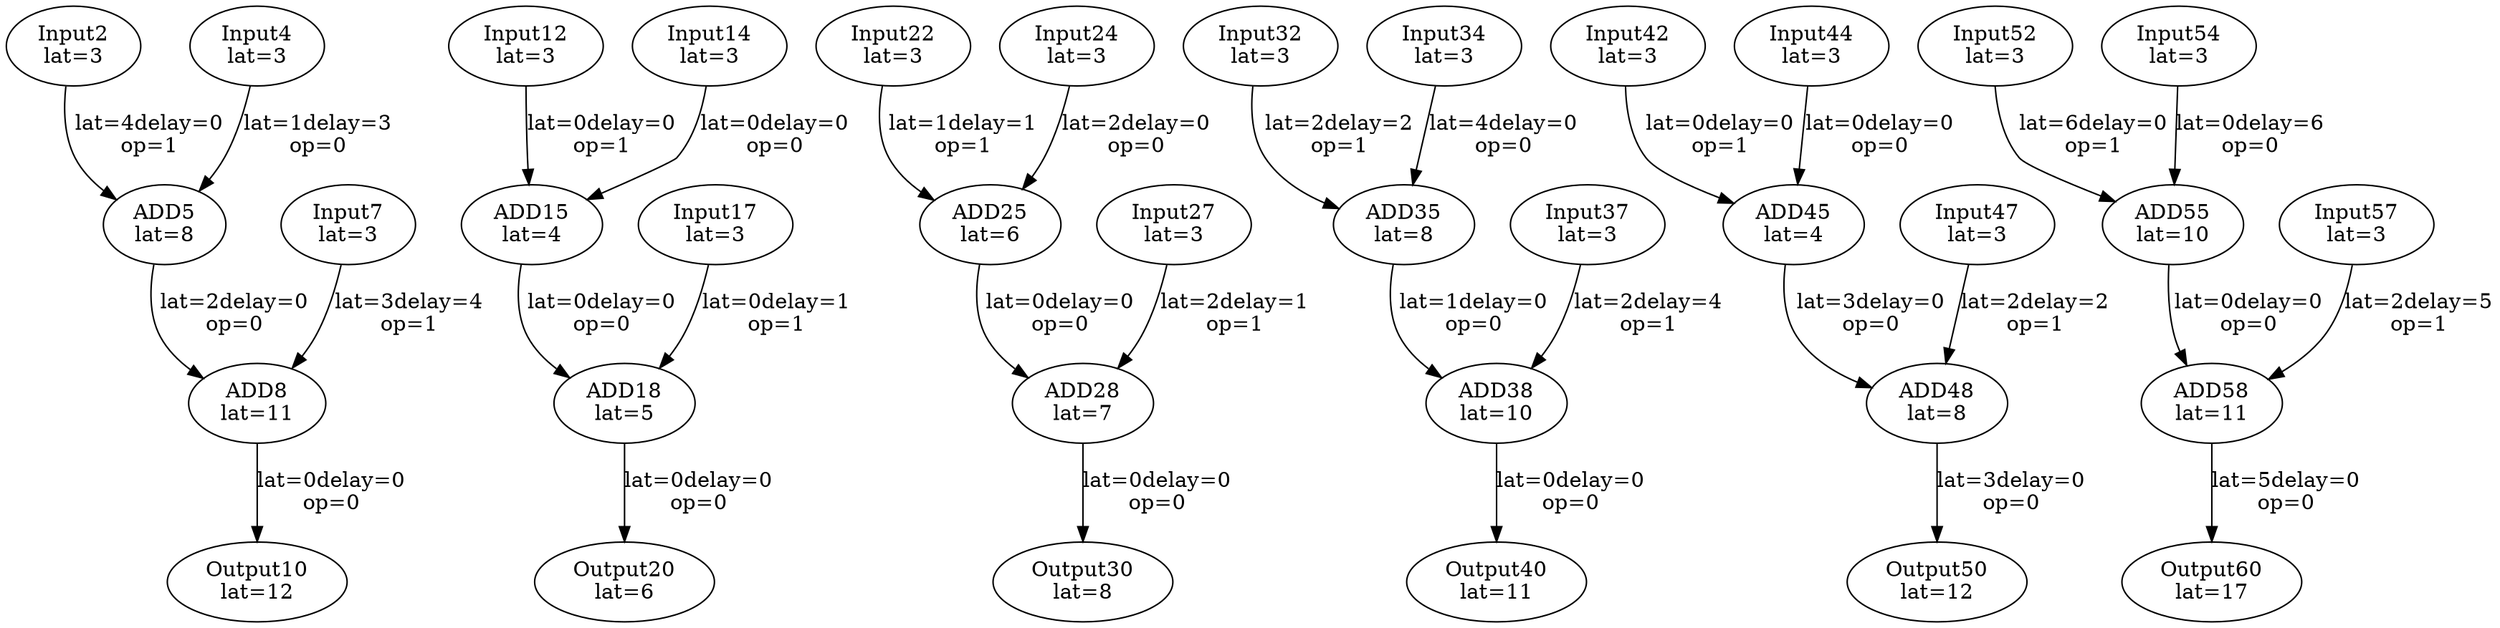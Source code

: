 Digraph G {
"Input2"[label = "\N\nlat=3"];
"Input4"[label = "\N\nlat=3"];
"ADD5"[label = "\N\nlat=8"];
"Input4"->"ADD5"[label = "lat=1\delay=3\nop=0"];
"Input2"->"ADD5"[label = "lat=4\delay=0\nop=1"];
"Input7"[label = "\N\nlat=3"];
"ADD8"[label = "\N\nlat=11"];
"ADD5"->"ADD8"[label = "lat=2\delay=0\nop=0"];
"Input7"->"ADD8"[label = "lat=3\delay=4\nop=1"];
"Output10"[label = "\N\nlat=12"];
"ADD8"->"Output10"[label = "lat=0\delay=0\nop=0"];
"Input12"[label = "\N\nlat=3"];
"Input14"[label = "\N\nlat=3"];
"ADD15"[label = "\N\nlat=4"];
"Input14"->"ADD15"[label = "lat=0\delay=0\nop=0"];
"Input12"->"ADD15"[label = "lat=0\delay=0\nop=1"];
"Input17"[label = "\N\nlat=3"];
"ADD18"[label = "\N\nlat=5"];
"ADD15"->"ADD18"[label = "lat=0\delay=0\nop=0"];
"Input17"->"ADD18"[label = "lat=0\delay=1\nop=1"];
"Output20"[label = "\N\nlat=6"];
"ADD18"->"Output20"[label = "lat=0\delay=0\nop=0"];
"Input22"[label = "\N\nlat=3"];
"Input24"[label = "\N\nlat=3"];
"ADD25"[label = "\N\nlat=6"];
"Input24"->"ADD25"[label = "lat=2\delay=0\nop=0"];
"Input22"->"ADD25"[label = "lat=1\delay=1\nop=1"];
"Input27"[label = "\N\nlat=3"];
"ADD28"[label = "\N\nlat=7"];
"ADD25"->"ADD28"[label = "lat=0\delay=0\nop=0"];
"Input27"->"ADD28"[label = "lat=2\delay=1\nop=1"];
"Output30"[label = "\N\nlat=8"];
"ADD28"->"Output30"[label = "lat=0\delay=0\nop=0"];
"Input32"[label = "\N\nlat=3"];
"Input34"[label = "\N\nlat=3"];
"ADD35"[label = "\N\nlat=8"];
"Input34"->"ADD35"[label = "lat=4\delay=0\nop=0"];
"Input32"->"ADD35"[label = "lat=2\delay=2\nop=1"];
"Input37"[label = "\N\nlat=3"];
"ADD38"[label = "\N\nlat=10"];
"ADD35"->"ADD38"[label = "lat=1\delay=0\nop=0"];
"Input37"->"ADD38"[label = "lat=2\delay=4\nop=1"];
"Output40"[label = "\N\nlat=11"];
"ADD38"->"Output40"[label = "lat=0\delay=0\nop=0"];
"Input42"[label = "\N\nlat=3"];
"Input44"[label = "\N\nlat=3"];
"ADD45"[label = "\N\nlat=4"];
"Input44"->"ADD45"[label = "lat=0\delay=0\nop=0"];
"Input42"->"ADD45"[label = "lat=0\delay=0\nop=1"];
"Input47"[label = "\N\nlat=3"];
"ADD48"[label = "\N\nlat=8"];
"ADD45"->"ADD48"[label = "lat=3\delay=0\nop=0"];
"Input47"->"ADD48"[label = "lat=2\delay=2\nop=1"];
"Output50"[label = "\N\nlat=12"];
"ADD48"->"Output50"[label = "lat=3\delay=0\nop=0"];
"Input52"[label = "\N\nlat=3"];
"Input54"[label = "\N\nlat=3"];
"ADD55"[label = "\N\nlat=10"];
"Input54"->"ADD55"[label = "lat=0\delay=6\nop=0"];
"Input52"->"ADD55"[label = "lat=6\delay=0\nop=1"];
"Input57"[label = "\N\nlat=3"];
"ADD58"[label = "\N\nlat=11"];
"ADD55"->"ADD58"[label = "lat=0\delay=0\nop=0"];
"Input57"->"ADD58"[label = "lat=2\delay=5\nop=1"];
"Output60"[label = "\N\nlat=17"];
"ADD58"->"Output60"[label = "lat=5\delay=0\nop=0"];
}

